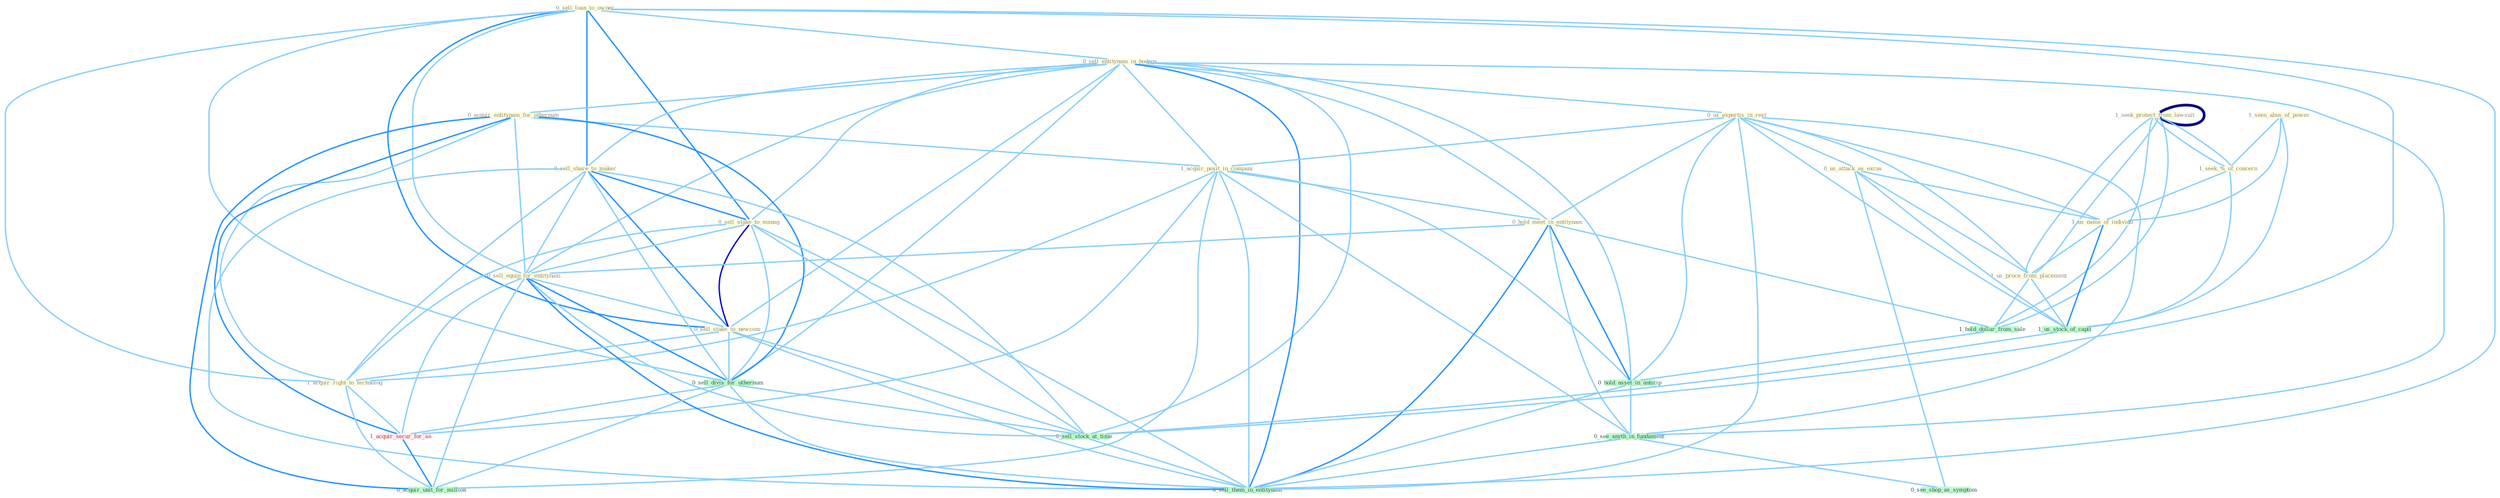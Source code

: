 Graph G{ 
    node
    [shape=polygon,style=filled,width=.5,height=.06,color="#BDFCC9",fixedsize=true,fontsize=4,
    fontcolor="#2f4f4f"];
    {node
    [color="#ffffe0", fontcolor="#8b7d6b"] "0_sell_loan_to_owner " "0_sell_entitynam_in_bodega " "1_seek_protect_from_lawsuit " "0_acquir_entitynam_for_othernum " "1_seen_abus_of_power " "0_us_expertis_in_rest " "1_acquir_posit_in_compani " "0_sell_share_to_maker " "0_us_attack_as_excus " "0_sell_stake_to_manag " "0_hold_meet_in_entitynam " "0_sell_equip_for_entitynam " "1_seek_protect_from_lawsuit " "1_seek_%_of_concern " "0_sell_stake_to_newcom " "1_us_name_of_individu " "1_us_proce_from_placement " "1_acquir_right_to_technolog "}
{node [color="#fff0f5", fontcolor="#b22222"] "1_acquir_secur_for_an "}
edge [color="#B0E2FF"];

	"0_sell_loan_to_owner " -- "0_sell_entitynam_in_bodega " [w="1", color="#87cefa" ];
	"0_sell_loan_to_owner " -- "0_sell_share_to_maker " [w="2", color="#1e90ff" , len=0.8];
	"0_sell_loan_to_owner " -- "0_sell_stake_to_manag " [w="2", color="#1e90ff" , len=0.8];
	"0_sell_loan_to_owner " -- "0_sell_equip_for_entitynam " [w="1", color="#87cefa" ];
	"0_sell_loan_to_owner " -- "0_sell_stake_to_newcom " [w="2", color="#1e90ff" , len=0.8];
	"0_sell_loan_to_owner " -- "1_acquir_right_to_technolog " [w="1", color="#87cefa" ];
	"0_sell_loan_to_owner " -- "0_sell_divis_for_othernum " [w="1", color="#87cefa" ];
	"0_sell_loan_to_owner " -- "0_sell_stock_at_time " [w="1", color="#87cefa" ];
	"0_sell_loan_to_owner " -- "0_sell_them_in_entitynam " [w="1", color="#87cefa" ];
	"0_sell_entitynam_in_bodega " -- "0_acquir_entitynam_for_othernum " [w="1", color="#87cefa" ];
	"0_sell_entitynam_in_bodega " -- "0_us_expertis_in_rest " [w="1", color="#87cefa" ];
	"0_sell_entitynam_in_bodega " -- "1_acquir_posit_in_compani " [w="1", color="#87cefa" ];
	"0_sell_entitynam_in_bodega " -- "0_sell_share_to_maker " [w="1", color="#87cefa" ];
	"0_sell_entitynam_in_bodega " -- "0_sell_stake_to_manag " [w="1", color="#87cefa" ];
	"0_sell_entitynam_in_bodega " -- "0_hold_meet_in_entitynam " [w="1", color="#87cefa" ];
	"0_sell_entitynam_in_bodega " -- "0_sell_equip_for_entitynam " [w="1", color="#87cefa" ];
	"0_sell_entitynam_in_bodega " -- "0_sell_stake_to_newcom " [w="1", color="#87cefa" ];
	"0_sell_entitynam_in_bodega " -- "0_sell_divis_for_othernum " [w="1", color="#87cefa" ];
	"0_sell_entitynam_in_bodega " -- "0_hold_asset_in_anticip " [w="1", color="#87cefa" ];
	"0_sell_entitynam_in_bodega " -- "0_sell_stock_at_time " [w="1", color="#87cefa" ];
	"0_sell_entitynam_in_bodega " -- "0_see_anyth_in_fundament " [w="1", color="#87cefa" ];
	"0_sell_entitynam_in_bodega " -- "0_sell_them_in_entitynam " [w="2", color="#1e90ff" , len=0.8];
	"1_seek_protect_from_lawsuit " -- "1_seek_protect_from_lawsuit " [w="4", style=bold, color="#000080", len=0.4];
	"1_seek_protect_from_lawsuit " -- "1_seek_%_of_concern " [w="1", color="#87cefa" ];
	"1_seek_protect_from_lawsuit " -- "1_us_proce_from_placement " [w="1", color="#87cefa" ];
	"1_seek_protect_from_lawsuit " -- "1_hold_dollar_from_sale " [w="1", color="#87cefa" ];
	"0_acquir_entitynam_for_othernum " -- "1_acquir_posit_in_compani " [w="1", color="#87cefa" ];
	"0_acquir_entitynam_for_othernum " -- "0_sell_equip_for_entitynam " [w="1", color="#87cefa" ];
	"0_acquir_entitynam_for_othernum " -- "1_acquir_right_to_technolog " [w="1", color="#87cefa" ];
	"0_acquir_entitynam_for_othernum " -- "0_sell_divis_for_othernum " [w="2", color="#1e90ff" , len=0.8];
	"0_acquir_entitynam_for_othernum " -- "1_acquir_secur_for_an " [w="2", color="#1e90ff" , len=0.8];
	"0_acquir_entitynam_for_othernum " -- "0_acquir_unit_for_million " [w="2", color="#1e90ff" , len=0.8];
	"1_seen_abus_of_power " -- "1_seek_%_of_concern " [w="1", color="#87cefa" ];
	"1_seen_abus_of_power " -- "1_us_name_of_individu " [w="1", color="#87cefa" ];
	"1_seen_abus_of_power " -- "1_us_stock_of_capit " [w="1", color="#87cefa" ];
	"0_us_expertis_in_rest " -- "1_acquir_posit_in_compani " [w="1", color="#87cefa" ];
	"0_us_expertis_in_rest " -- "0_us_attack_as_excus " [w="1", color="#87cefa" ];
	"0_us_expertis_in_rest " -- "0_hold_meet_in_entitynam " [w="1", color="#87cefa" ];
	"0_us_expertis_in_rest " -- "1_us_name_of_individu " [w="1", color="#87cefa" ];
	"0_us_expertis_in_rest " -- "1_us_proce_from_placement " [w="1", color="#87cefa" ];
	"0_us_expertis_in_rest " -- "1_us_stock_of_capit " [w="1", color="#87cefa" ];
	"0_us_expertis_in_rest " -- "0_hold_asset_in_anticip " [w="1", color="#87cefa" ];
	"0_us_expertis_in_rest " -- "0_see_anyth_in_fundament " [w="1", color="#87cefa" ];
	"0_us_expertis_in_rest " -- "0_sell_them_in_entitynam " [w="1", color="#87cefa" ];
	"1_acquir_posit_in_compani " -- "0_hold_meet_in_entitynam " [w="1", color="#87cefa" ];
	"1_acquir_posit_in_compani " -- "1_acquir_right_to_technolog " [w="1", color="#87cefa" ];
	"1_acquir_posit_in_compani " -- "1_acquir_secur_for_an " [w="1", color="#87cefa" ];
	"1_acquir_posit_in_compani " -- "0_hold_asset_in_anticip " [w="1", color="#87cefa" ];
	"1_acquir_posit_in_compani " -- "0_see_anyth_in_fundament " [w="1", color="#87cefa" ];
	"1_acquir_posit_in_compani " -- "0_acquir_unit_for_million " [w="1", color="#87cefa" ];
	"1_acquir_posit_in_compani " -- "0_sell_them_in_entitynam " [w="1", color="#87cefa" ];
	"0_sell_share_to_maker " -- "0_sell_stake_to_manag " [w="2", color="#1e90ff" , len=0.8];
	"0_sell_share_to_maker " -- "0_sell_equip_for_entitynam " [w="1", color="#87cefa" ];
	"0_sell_share_to_maker " -- "0_sell_stake_to_newcom " [w="2", color="#1e90ff" , len=0.8];
	"0_sell_share_to_maker " -- "1_acquir_right_to_technolog " [w="1", color="#87cefa" ];
	"0_sell_share_to_maker " -- "0_sell_divis_for_othernum " [w="1", color="#87cefa" ];
	"0_sell_share_to_maker " -- "0_sell_stock_at_time " [w="1", color="#87cefa" ];
	"0_sell_share_to_maker " -- "0_sell_them_in_entitynam " [w="1", color="#87cefa" ];
	"0_us_attack_as_excus " -- "1_us_name_of_individu " [w="1", color="#87cefa" ];
	"0_us_attack_as_excus " -- "1_us_proce_from_placement " [w="1", color="#87cefa" ];
	"0_us_attack_as_excus " -- "1_us_stock_of_capit " [w="1", color="#87cefa" ];
	"0_us_attack_as_excus " -- "0_see_shop_as_symptom " [w="1", color="#87cefa" ];
	"0_sell_stake_to_manag " -- "0_sell_equip_for_entitynam " [w="1", color="#87cefa" ];
	"0_sell_stake_to_manag " -- "0_sell_stake_to_newcom " [w="3", color="#0000cd" , len=0.6];
	"0_sell_stake_to_manag " -- "1_acquir_right_to_technolog " [w="1", color="#87cefa" ];
	"0_sell_stake_to_manag " -- "0_sell_divis_for_othernum " [w="1", color="#87cefa" ];
	"0_sell_stake_to_manag " -- "0_sell_stock_at_time " [w="1", color="#87cefa" ];
	"0_sell_stake_to_manag " -- "0_sell_them_in_entitynam " [w="1", color="#87cefa" ];
	"0_hold_meet_in_entitynam " -- "0_sell_equip_for_entitynam " [w="1", color="#87cefa" ];
	"0_hold_meet_in_entitynam " -- "1_hold_dollar_from_sale " [w="1", color="#87cefa" ];
	"0_hold_meet_in_entitynam " -- "0_hold_asset_in_anticip " [w="2", color="#1e90ff" , len=0.8];
	"0_hold_meet_in_entitynam " -- "0_see_anyth_in_fundament " [w="1", color="#87cefa" ];
	"0_hold_meet_in_entitynam " -- "0_sell_them_in_entitynam " [w="2", color="#1e90ff" , len=0.8];
	"0_sell_equip_for_entitynam " -- "0_sell_stake_to_newcom " [w="1", color="#87cefa" ];
	"0_sell_equip_for_entitynam " -- "0_sell_divis_for_othernum " [w="2", color="#1e90ff" , len=0.8];
	"0_sell_equip_for_entitynam " -- "1_acquir_secur_for_an " [w="1", color="#87cefa" ];
	"0_sell_equip_for_entitynam " -- "0_sell_stock_at_time " [w="1", color="#87cefa" ];
	"0_sell_equip_for_entitynam " -- "0_acquir_unit_for_million " [w="1", color="#87cefa" ];
	"0_sell_equip_for_entitynam " -- "0_sell_them_in_entitynam " [w="2", color="#1e90ff" , len=0.8];
	"1_seek_protect_from_lawsuit " -- "1_seek_%_of_concern " [w="1", color="#87cefa" ];
	"1_seek_protect_from_lawsuit " -- "1_us_proce_from_placement " [w="1", color="#87cefa" ];
	"1_seek_protect_from_lawsuit " -- "1_hold_dollar_from_sale " [w="1", color="#87cefa" ];
	"1_seek_%_of_concern " -- "1_us_name_of_individu " [w="1", color="#87cefa" ];
	"1_seek_%_of_concern " -- "1_us_stock_of_capit " [w="1", color="#87cefa" ];
	"0_sell_stake_to_newcom " -- "1_acquir_right_to_technolog " [w="1", color="#87cefa" ];
	"0_sell_stake_to_newcom " -- "0_sell_divis_for_othernum " [w="1", color="#87cefa" ];
	"0_sell_stake_to_newcom " -- "0_sell_stock_at_time " [w="1", color="#87cefa" ];
	"0_sell_stake_to_newcom " -- "0_sell_them_in_entitynam " [w="1", color="#87cefa" ];
	"1_us_name_of_individu " -- "1_us_proce_from_placement " [w="1", color="#87cefa" ];
	"1_us_name_of_individu " -- "1_us_stock_of_capit " [w="2", color="#1e90ff" , len=0.8];
	"1_us_proce_from_placement " -- "1_us_stock_of_capit " [w="1", color="#87cefa" ];
	"1_us_proce_from_placement " -- "1_hold_dollar_from_sale " [w="1", color="#87cefa" ];
	"1_acquir_right_to_technolog " -- "1_acquir_secur_for_an " [w="1", color="#87cefa" ];
	"1_acquir_right_to_technolog " -- "0_acquir_unit_for_million " [w="1", color="#87cefa" ];
	"0_sell_divis_for_othernum " -- "1_acquir_secur_for_an " [w="1", color="#87cefa" ];
	"0_sell_divis_for_othernum " -- "0_sell_stock_at_time " [w="1", color="#87cefa" ];
	"0_sell_divis_for_othernum " -- "0_acquir_unit_for_million " [w="1", color="#87cefa" ];
	"0_sell_divis_for_othernum " -- "0_sell_them_in_entitynam " [w="1", color="#87cefa" ];
	"1_acquir_secur_for_an " -- "0_acquir_unit_for_million " [w="2", color="#1e90ff" , len=0.8];
	"1_us_stock_of_capit " -- "0_sell_stock_at_time " [w="1", color="#87cefa" ];
	"1_hold_dollar_from_sale " -- "0_hold_asset_in_anticip " [w="1", color="#87cefa" ];
	"0_hold_asset_in_anticip " -- "0_see_anyth_in_fundament " [w="1", color="#87cefa" ];
	"0_hold_asset_in_anticip " -- "0_sell_them_in_entitynam " [w="1", color="#87cefa" ];
	"0_sell_stock_at_time " -- "0_sell_them_in_entitynam " [w="1", color="#87cefa" ];
	"0_see_anyth_in_fundament " -- "0_see_shop_as_symptom " [w="1", color="#87cefa" ];
	"0_see_anyth_in_fundament " -- "0_sell_them_in_entitynam " [w="1", color="#87cefa" ];
}